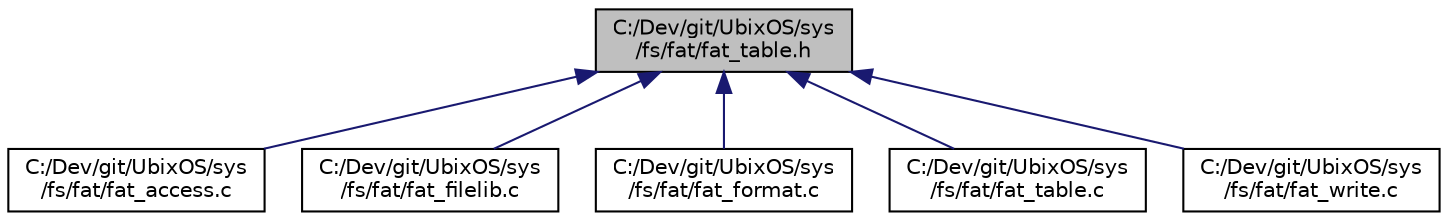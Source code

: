 digraph "C:/Dev/git/UbixOS/sys/fs/fat/fat_table.h"
{
 // LATEX_PDF_SIZE
  edge [fontname="Helvetica",fontsize="10",labelfontname="Helvetica",labelfontsize="10"];
  node [fontname="Helvetica",fontsize="10",shape=record];
  Node1 [label="C:/Dev/git/UbixOS/sys\l/fs/fat/fat_table.h",height=0.2,width=0.4,color="black", fillcolor="grey75", style="filled", fontcolor="black",tooltip=" "];
  Node1 -> Node2 [dir="back",color="midnightblue",fontsize="10",style="solid",fontname="Helvetica"];
  Node2 [label="C:/Dev/git/UbixOS/sys\l/fs/fat/fat_access.c",height=0.2,width=0.4,color="black", fillcolor="white", style="filled",URL="$fat__access_8c.html",tooltip=" "];
  Node1 -> Node3 [dir="back",color="midnightblue",fontsize="10",style="solid",fontname="Helvetica"];
  Node3 [label="C:/Dev/git/UbixOS/sys\l/fs/fat/fat_filelib.c",height=0.2,width=0.4,color="black", fillcolor="white", style="filled",URL="$fat__filelib_8c.html",tooltip=" "];
  Node1 -> Node4 [dir="back",color="midnightblue",fontsize="10",style="solid",fontname="Helvetica"];
  Node4 [label="C:/Dev/git/UbixOS/sys\l/fs/fat/fat_format.c",height=0.2,width=0.4,color="black", fillcolor="white", style="filled",URL="$fat__format_8c.html",tooltip=" "];
  Node1 -> Node5 [dir="back",color="midnightblue",fontsize="10",style="solid",fontname="Helvetica"];
  Node5 [label="C:/Dev/git/UbixOS/sys\l/fs/fat/fat_table.c",height=0.2,width=0.4,color="black", fillcolor="white", style="filled",URL="$fat__table_8c.html",tooltip=" "];
  Node1 -> Node6 [dir="back",color="midnightblue",fontsize="10",style="solid",fontname="Helvetica"];
  Node6 [label="C:/Dev/git/UbixOS/sys\l/fs/fat/fat_write.c",height=0.2,width=0.4,color="black", fillcolor="white", style="filled",URL="$fat__write_8c.html",tooltip=" "];
}

